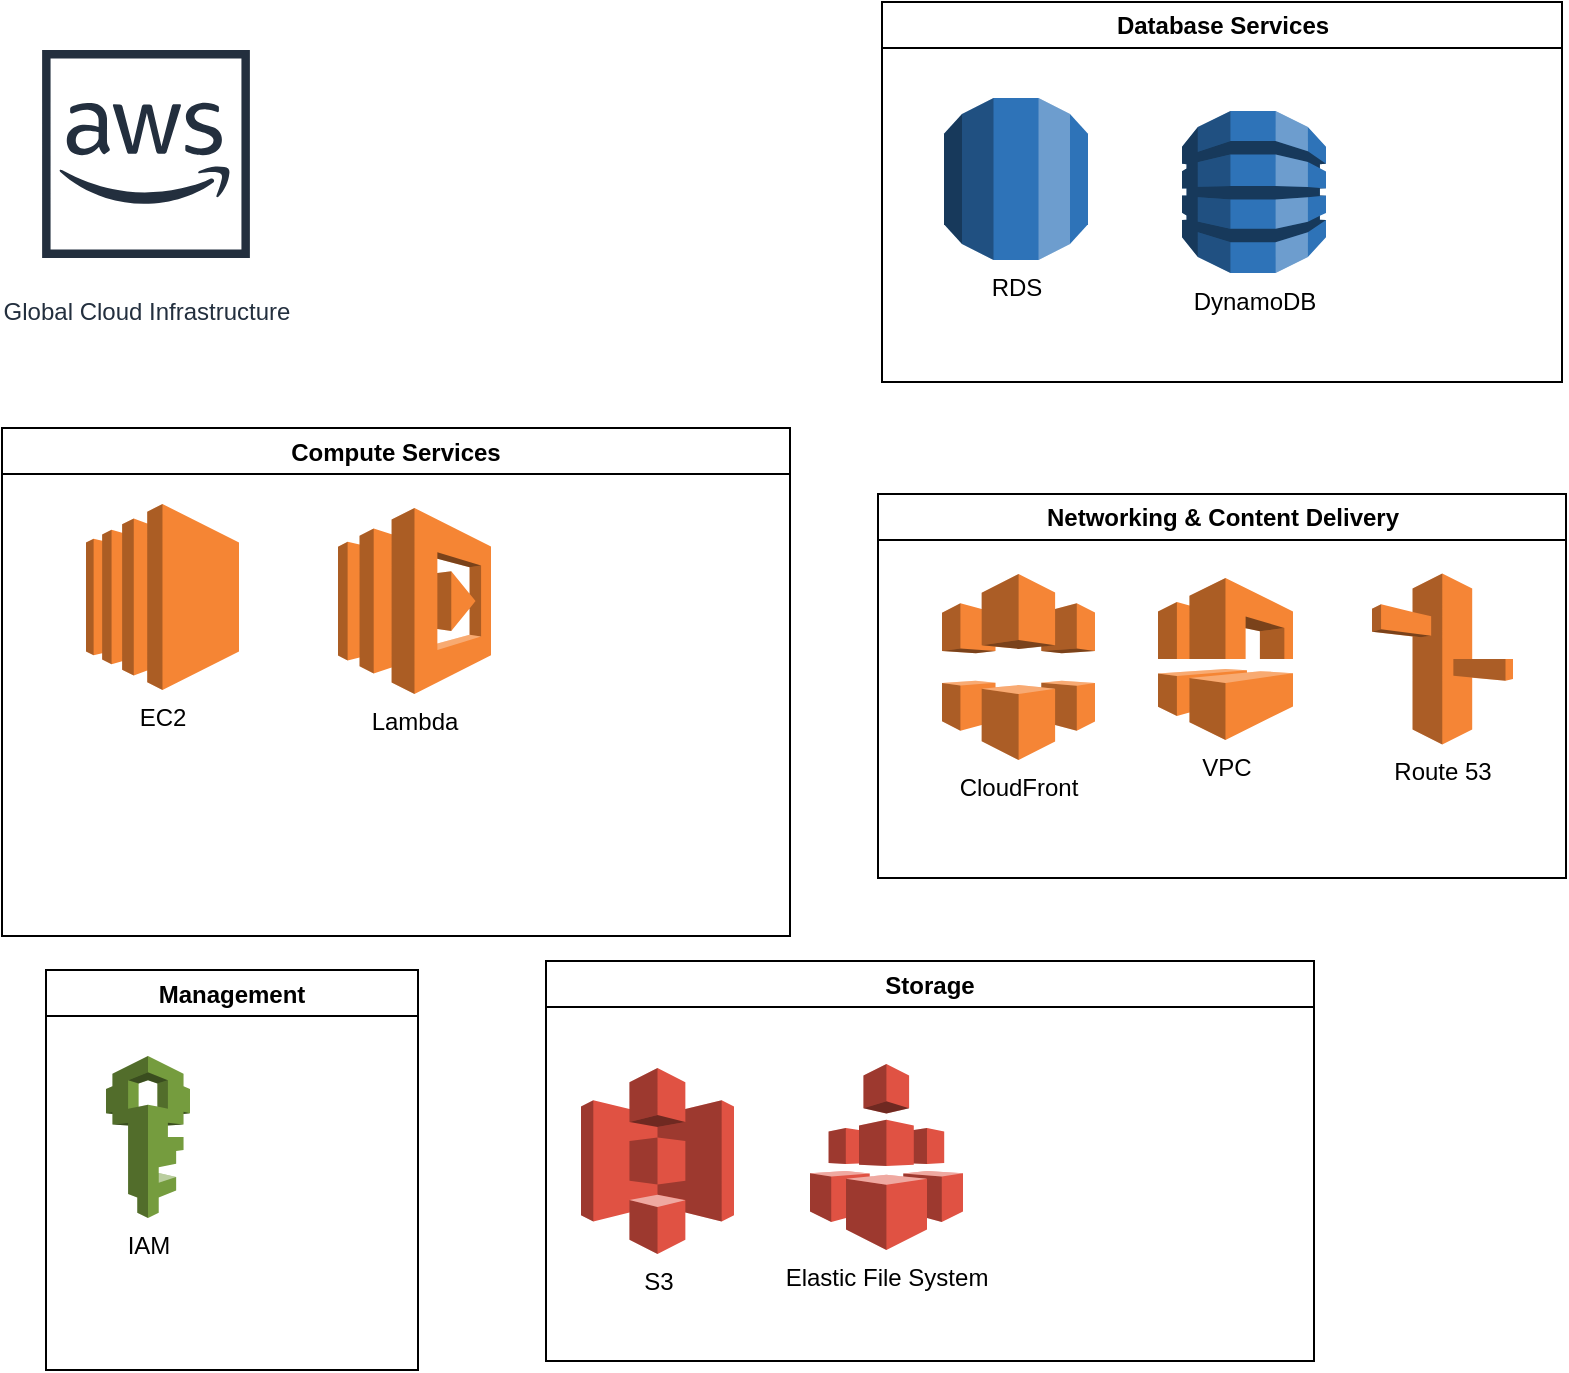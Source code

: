<mxfile version="20.0.3" type="device" pages="9"><diagram id="g4N0oCwkFkT7qxewQSJN" name="AWS"><mxGraphModel dx="1422" dy="772" grid="0" gridSize="10" guides="1" tooltips="1" connect="1" arrows="1" fold="1" page="1" pageScale="1" pageWidth="850" pageHeight="1100" math="0" shadow="0"><root><mxCell id="0"/><mxCell id="1" parent="0"/><mxCell id="y8fSneac0aJO7haLQj1v-3" value="Networking &amp;amp; Content Delivery" style="swimlane;rounded=0;fontFamily=Helvetica;fontSize=12;fontColor=default;fillColor=none;gradientColor=none;html=1;" vertex="1" parent="1"><mxGeometry x="480" y="267" width="344" height="192" as="geometry"><mxRectangle x="538" y="267" width="211" height="26" as="alternateBounds"/></mxGeometry></mxCell><UserObject label="CloudFront" link="data:page/id,BlqKHv6oDQqikx1qvzH0" id="y8fSneac0aJO7haLQj1v-4"><mxCell style="outlineConnect=0;dashed=0;verticalLabelPosition=bottom;verticalAlign=top;align=center;html=1;shape=mxgraph.aws3.cloudfront;fillColor=#F58536;gradientColor=none;rounded=0;fontFamily=Helvetica;fontSize=12;fontColor=default;" vertex="1" parent="y8fSneac0aJO7haLQj1v-3"><mxGeometry x="32" y="40" width="76.5" height="93" as="geometry"/></mxCell></UserObject><UserObject label="VPC" link="data:page/id,2PMXaUGsAAvPs8_0LfwV" id="OrhXKU8C5kMWmyirEs1M-2"><mxCell style="outlineConnect=0;dashed=0;verticalLabelPosition=bottom;verticalAlign=top;align=center;html=1;shape=mxgraph.aws3.vpc;fillColor=#F58534;gradientColor=none;" vertex="1" parent="y8fSneac0aJO7haLQj1v-3"><mxGeometry x="140" y="42" width="67.5" height="81" as="geometry"/></mxCell></UserObject><mxCell id="oo_U_ErQ7Csq_hcf51TN-1" value="Route 53" style="outlineConnect=0;dashed=0;verticalLabelPosition=bottom;verticalAlign=top;align=center;html=1;shape=mxgraph.aws3.route_53;fillColor=#F58536;gradientColor=none;fontFamily=Helvetica;fontSize=12;fontColor=default;" vertex="1" parent="y8fSneac0aJO7haLQj1v-3"><mxGeometry x="247" y="39.75" width="70.5" height="85.5" as="geometry"/></mxCell><mxCell id="aaaOjih-PIlaR-qT4jQc-6" value="Database Services" style="swimlane;fontFamily=Helvetica;fontSize=12;fontColor=default;html=1;" vertex="1" parent="1"><mxGeometry x="482" y="21" width="340" height="190" as="geometry"><mxRectangle x="94" y="452" width="141" height="26" as="alternateBounds"/></mxGeometry></mxCell><UserObject label="RDS" link="data:page/id,m-6Jq4R4e-WpC_bq5HKM" id="1pvZy0wDmJ1xIHIeuy4V-1"><mxCell style="outlineConnect=0;dashed=0;verticalLabelPosition=bottom;verticalAlign=top;align=center;html=1;shape=mxgraph.aws3.rds;fillColor=#2E73B8;gradientColor=none;" vertex="1" parent="aaaOjih-PIlaR-qT4jQc-6"><mxGeometry x="31" y="48" width="72" height="81" as="geometry"/></mxCell></UserObject><UserObject label="DynamoDB" link="data:page/id,m-6Jq4R4e-WpC_bq5HKM" id="WSKasKTmZeWhSNLYjZPM-1"><mxCell style="outlineConnect=0;dashed=0;verticalLabelPosition=bottom;verticalAlign=top;align=center;html=1;shape=mxgraph.aws3.dynamo_db;fillColor=#2E73B8;gradientColor=none;fontFamily=Helvetica;fontSize=12;fontColor=default;" vertex="1" parent="aaaOjih-PIlaR-qT4jQc-6"><mxGeometry x="150" y="54.5" width="72" height="81" as="geometry"/></mxCell></UserObject><mxCell id="gEFHJb9T1h8jvn6G_PKM-2" value="Compute Services" style="swimlane;fontFamily=Helvetica;fontSize=12;fontColor=default;" vertex="1" parent="1"><mxGeometry x="42" y="234" width="394" height="254" as="geometry"/></mxCell><UserObject label="EC2" link="data:page/id,qrlXNt_7us3KI3_HmokI" id="_Y8awVlVoBUyPaN0zkr--1"><mxCell style="outlineConnect=0;dashed=0;verticalLabelPosition=bottom;verticalAlign=top;align=center;html=1;shape=mxgraph.aws3.ec2;fillColor=#F58534;gradientColor=none;" vertex="1" parent="gEFHJb9T1h8jvn6G_PKM-2"><mxGeometry x="42" y="38" width="76.5" height="93" as="geometry"/></mxCell></UserObject><UserObject label="Lambda" link="data:page/id,qrlXNt_7us3KI3_HmokI" id="y8fSneac0aJO7haLQj1v-1"><mxCell style="outlineConnect=0;dashed=0;verticalLabelPosition=bottom;verticalAlign=top;align=center;html=1;shape=mxgraph.aws3.lambda;fillColor=#F58534;gradientColor=none;rounded=0;fontFamily=Helvetica;fontSize=12;fontColor=default;" vertex="1" parent="gEFHJb9T1h8jvn6G_PKM-2"><mxGeometry x="168" y="40" width="76.5" height="93" as="geometry"/></mxCell></UserObject><UserObject label="Global Cloud Infrastructure" link="data:page/id,eG-T9gngkBtkDU_QO2F8" id="f2oJwdsWrYwYQtBrhnQ4-1"><mxCell style="sketch=0;outlineConnect=0;fontColor=#232F3E;gradientColor=none;strokeColor=#232F3E;fillColor=#ffffff;dashed=0;verticalLabelPosition=bottom;verticalAlign=top;align=center;html=1;fontSize=12;fontStyle=0;aspect=fixed;shape=mxgraph.aws4.resourceIcon;resIcon=mxgraph.aws4.aws_cloud;fontFamily=Helvetica;" vertex="1" parent="1"><mxGeometry x="49" y="32" width="130" height="130" as="geometry"/></mxCell></UserObject><mxCell id="oo_U_ErQ7Csq_hcf51TN-3" value="Management" style="swimlane;fontFamily=Helvetica;fontSize=12;fontColor=default;" vertex="1" parent="1"><mxGeometry x="64" y="505" width="186" height="200" as="geometry"/></mxCell><UserObject label="IAM" link="data:page/id,AzW-Qjsfigd1hSu0lyFE" id="_Y8awVlVoBUyPaN0zkr--2"><mxCell style="outlineConnect=0;dashed=0;verticalLabelPosition=bottom;verticalAlign=top;align=center;html=1;shape=mxgraph.aws3.iam;fillColor=#759C3E;gradientColor=none;" vertex="1" parent="oo_U_ErQ7Csq_hcf51TN-3"><mxGeometry x="30" y="43" width="42" height="81" as="geometry"/></mxCell></UserObject><mxCell id="oo_U_ErQ7Csq_hcf51TN-5" value="Storage" style="swimlane;fontFamily=Helvetica;fontSize=12;fontColor=default;" vertex="1" parent="1"><mxGeometry x="314" y="500.5" width="384" height="200" as="geometry"/></mxCell><UserObject label="S3" link="data:page/id,cy3ZAscBS7-Xr26Mg8VH" id="_Y8awVlVoBUyPaN0zkr--3"><mxCell style="outlineConnect=0;dashed=0;verticalLabelPosition=bottom;verticalAlign=top;align=center;html=1;shape=mxgraph.aws3.s3;fillColor=#E05243;gradientColor=none;" vertex="1" parent="oo_U_ErQ7Csq_hcf51TN-5"><mxGeometry x="17.5" y="53.5" width="76.5" height="93" as="geometry"/></mxCell></UserObject><UserObject label="Elastic File System" link="data:page/id,mfCYWMntzsoT-UDgO1zM" id="OrhXKU8C5kMWmyirEs1M-1"><mxCell style="outlineConnect=0;dashed=0;verticalLabelPosition=bottom;verticalAlign=top;align=center;html=1;shape=mxgraph.aws3.efs;fillColor=#E05243;gradientColor=none;" vertex="1" parent="oo_U_ErQ7Csq_hcf51TN-5"><mxGeometry x="132" y="51.5" width="76.5" height="93" as="geometry"/></mxCell></UserObject></root></mxGraphModel></diagram><diagram id="eG-T9gngkBtkDU_QO2F8" name="Global Cloud Infrastructure"><mxGraphModel dx="1673" dy="908" grid="0" gridSize="10" guides="1" tooltips="1" connect="1" arrows="1" fold="1" page="1" pageScale="1" pageWidth="4681" pageHeight="3300" math="0" shadow="0"><root><mxCell id="0"/><mxCell id="1" parent="0"/><mxCell id="lI6OMJwi2RDH3wpf9YnU-3" value="Region (us-east-ohio)" style="sketch=0;outlineConnect=0;html=1;whiteSpace=wrap;fontSize=12;fontStyle=0;shape=mxgraph.aws4.group;grIcon=mxgraph.aws4.group_region;verticalAlign=top;align=left;spacingLeft=30;dashed=1;fontFamily=Helvetica;" vertex="1" parent="1"><mxGeometry x="42" y="566" width="544" height="368" as="geometry"/></mxCell><mxCell id="lI6OMJwi2RDH3wpf9YnU-8" value="Corporate data center" style="points=[[0,0],[0.25,0],[0.5,0],[0.75,0],[1,0],[1,0.25],[1,0.5],[1,0.75],[1,1],[0.75,1],[0.5,1],[0.25,1],[0,1],[0,0.75],[0,0.5],[0,0.25]];outlineConnect=0;gradientColor=none;html=1;whiteSpace=wrap;fontSize=12;fontStyle=0;container=1;pointerEvents=0;collapsible=0;recursiveResize=0;shape=mxgraph.aws4.group;grIcon=mxgraph.aws4.group_corporate_data_center;strokeColor=#5A6C86;fillColor=none;verticalAlign=top;align=left;spacingLeft=30;fontColor=#5A6C86;dashed=0;fontFamily=Helvetica;" vertex="1" parent="1"><mxGeometry x="138" y="666" width="130" height="130" as="geometry"/></mxCell><mxCell id="lI6OMJwi2RDH3wpf9YnU-9" value="Corporate data center" style="points=[[0,0],[0.25,0],[0.5,0],[0.75,0],[1,0],[1,0.25],[1,0.5],[1,0.75],[1,1],[0.75,1],[0.5,1],[0.25,1],[0,1],[0,0.75],[0,0.5],[0,0.25]];outlineConnect=0;gradientColor=none;html=1;whiteSpace=wrap;fontSize=12;fontStyle=0;container=1;pointerEvents=0;collapsible=0;recursiveResize=0;shape=mxgraph.aws4.group;grIcon=mxgraph.aws4.group_corporate_data_center;strokeColor=#5A6C86;fillColor=none;verticalAlign=top;align=left;spacingLeft=30;fontColor=#5A6C86;dashed=0;fontFamily=Helvetica;" vertex="1" parent="1"><mxGeometry x="376" y="672" width="130" height="130" as="geometry"/></mxCell><mxCell id="5YJ4f8RMgitTyrnUrQvG-1" value="Availability zone" style="sketch=0;outlineConnect=0;gradientColor=none;html=1;whiteSpace=wrap;fontSize=12;fontStyle=0;shape=mxgraph.aws4.group;grIcon=mxgraph.aws4.group_availability_zone;strokeColor=#545B64;fillColor=none;verticalAlign=top;align=left;spacingLeft=30;fontColor=#545B64;dashed=1;fontFamily=Helvetica;" vertex="1" parent="1"><mxGeometry x="94" y="628" width="220" height="208" as="geometry"/></mxCell><mxCell id="5YJ4f8RMgitTyrnUrQvG-3" value="Availability zone" style="sketch=0;outlineConnect=0;gradientColor=none;html=1;whiteSpace=wrap;fontSize=12;fontStyle=0;shape=mxgraph.aws4.group;grIcon=mxgraph.aws4.group_availability_zone;strokeColor=#545B64;fillColor=none;verticalAlign=top;align=left;spacingLeft=30;fontColor=#545B64;dashed=1;fontFamily=Helvetica;" vertex="1" parent="1"><mxGeometry x="346" y="636" width="220" height="208" as="geometry"/></mxCell><mxCell id="war_XrAgPHkDrMQoebAG-1" value="" style="sketch=0;outlineConnect=0;fontColor=#232F3E;gradientColor=none;strokeColor=#232F3E;fillColor=#ffffff;dashed=0;verticalLabelPosition=bottom;verticalAlign=top;align=center;html=1;fontSize=12;fontStyle=0;aspect=fixed;shape=mxgraph.aws4.resourceIcon;resIcon=mxgraph.aws4.aws_cloud;fontFamily=Helvetica;" vertex="1" parent="1"><mxGeometry x="18" y="30" width="108" height="108" as="geometry"/></mxCell><mxCell id="war_XrAgPHkDrMQoebAG-2" value="Region" style="sketch=0;outlineConnect=0;gradientColor=none;html=1;whiteSpace=wrap;fontSize=12;fontStyle=0;shape=mxgraph.aws4.group;grIcon=mxgraph.aws4.group_region;strokeColor=#879196;fillColor=none;verticalAlign=top;align=left;spacingLeft=30;fontColor=#879196;dashed=1;fontFamily=Helvetica;" vertex="1" parent="1"><mxGeometry x="33" y="179" width="96" height="46" as="geometry"/></mxCell><mxCell id="war_XrAgPHkDrMQoebAG-3" value="Global Cloud Infrastructure" style="text;strokeColor=none;fillColor=none;html=1;fontSize=24;fontStyle=1;verticalAlign=middle;align=left;fontFamily=Helvetica;fontColor=default;" vertex="1" parent="1"><mxGeometry x="141" y="50" width="334" height="40" as="geometry"/></mxCell><mxCell id="war_XrAgPHkDrMQoebAG-4" value="Physical location around the world" style="text;html=1;strokeColor=none;fillColor=none;align=center;verticalAlign=middle;whiteSpace=wrap;rounded=0;fontFamily=Helvetica;fontSize=12;fontColor=default;" vertex="1" parent="1"><mxGeometry x="145" y="225" width="250" height="46" as="geometry"/></mxCell><mxCell id="war_XrAgPHkDrMQoebAG-5" value="Region" style="text;strokeColor=none;fillColor=none;html=1;fontSize=24;fontStyle=1;verticalAlign=middle;align=left;fontFamily=Helvetica;fontColor=default;" vertex="1" parent="1"><mxGeometry x="149" y="182" width="100" height="40" as="geometry"/></mxCell><mxCell id="war_XrAgPHkDrMQoebAG-6" value="Availability zone" style="sketch=0;outlineConnect=0;gradientColor=none;html=1;whiteSpace=wrap;fontSize=12;fontStyle=0;shape=mxgraph.aws4.group;grIcon=mxgraph.aws4.group_availability_zone;strokeColor=#545B64;fillColor=none;verticalAlign=top;align=left;spacingLeft=30;fontColor=#545B64;dashed=1;fontFamily=Helvetica;" vertex="1" parent="1"><mxGeometry x="28" y="286" width="124" height="48" as="geometry"/></mxCell><mxCell id="war_XrAgPHkDrMQoebAG-8" value="Availability Zone" style="text;strokeColor=none;fillColor=none;html=1;fontSize=24;fontStyle=1;verticalAlign=middle;align=left;fontFamily=Helvetica;fontColor=default;" vertex="1" parent="1"><mxGeometry x="169" y="292" width="270" height="38" as="geometry"/></mxCell><mxCell id="sgYyjF--8F28_qL5kO0e-1" value="" style="outlineConnect=0;dashed=0;verticalLabelPosition=bottom;verticalAlign=top;align=center;html=1;shape=mxgraph.aws3.edge_location;fontFamily=Helvetica;fontSize=12;fillColor=#f5f5f5;strokeColor=#666666;gradientColor=#b3b3b3;" vertex="1" parent="1"><mxGeometry x="33" y="380" width="58.5" height="64.5" as="geometry"/></mxCell><mxCell id="sgYyjF--8F28_qL5kO0e-2" value="Edge Location" style="text;strokeColor=none;fillColor=none;html=1;fontSize=24;fontStyle=1;verticalAlign=middle;align=left;fontFamily=Helvetica;fontColor=default;" vertex="1" parent="1"><mxGeometry x="137" y="380" width="100" height="40" as="geometry"/></mxCell><mxCell id="l3ZX93rQo6JwpaDJ83j0-39" style="edgeStyle=none;shape=connector;rounded=0;orthogonalLoop=1;jettySize=auto;html=1;labelBackgroundColor=default;fontFamily=Helvetica;fontSize=12;fontColor=default;endArrow=none;endFill=0;strokeColor=default;" edge="1" parent="1" source="l3ZX93rQo6JwpaDJ83j0-40" target="l3ZX93rQo6JwpaDJ83j0-49"><mxGeometry relative="1" as="geometry"/></mxCell><mxCell id="l3ZX93rQo6JwpaDJ83j0-40" value="" style="sketch=0;outlineConnect=0;fontColor=#232F3E;gradientColor=none;fillColor=#232F3D;strokeColor=none;dashed=0;verticalLabelPosition=bottom;verticalAlign=top;align=center;html=1;fontSize=12;fontStyle=0;aspect=fixed;pointerEvents=1;shape=mxgraph.aws4.user;fontFamily=Helvetica;" vertex="1" parent="1"><mxGeometry x="1395" y="112" width="78" height="78" as="geometry"/></mxCell><mxCell id="l3ZX93rQo6JwpaDJ83j0-41" style="edgeStyle=none;orthogonalLoop=1;jettySize=auto;html=1;fontFamily=Helvetica;fontSize=12;fontColor=default;endArrow=none;endFill=0;" edge="1" parent="1" source="l3ZX93rQo6JwpaDJ83j0-42" target="l3ZX93rQo6JwpaDJ83j0-55"><mxGeometry relative="1" as="geometry"/></mxCell><mxCell id="l3ZX93rQo6JwpaDJ83j0-42" value="" style="sketch=0;outlineConnect=0;fontColor=#232F3E;gradientColor=none;fillColor=#232F3D;strokeColor=none;dashed=0;verticalLabelPosition=bottom;verticalAlign=top;align=center;html=1;fontSize=12;fontStyle=0;aspect=fixed;pointerEvents=1;shape=mxgraph.aws4.user;fontFamily=Helvetica;" vertex="1" parent="1"><mxGeometry x="1397" y="364" width="78" height="78" as="geometry"/></mxCell><mxCell id="l3ZX93rQo6JwpaDJ83j0-43" style="edgeStyle=none;orthogonalLoop=1;jettySize=auto;html=1;fontFamily=Helvetica;fontSize=12;fontColor=default;endArrow=none;endFill=0;" edge="1" parent="1" source="l3ZX93rQo6JwpaDJ83j0-44" target="l3ZX93rQo6JwpaDJ83j0-57"><mxGeometry relative="1" as="geometry"/></mxCell><mxCell id="l3ZX93rQo6JwpaDJ83j0-44" value="" style="sketch=0;outlineConnect=0;fontColor=#232F3E;gradientColor=none;fillColor=#232F3D;strokeColor=none;dashed=0;verticalLabelPosition=bottom;verticalAlign=top;align=center;html=1;fontSize=12;fontStyle=0;aspect=fixed;pointerEvents=1;shape=mxgraph.aws4.user;fontFamily=Helvetica;" vertex="1" parent="1"><mxGeometry x="1205" y="510" width="78" height="78" as="geometry"/></mxCell><mxCell id="l3ZX93rQo6JwpaDJ83j0-45" value="AWS Cloud" style="points=[[0,0],[0.25,0],[0.5,0],[0.75,0],[1,0],[1,0.25],[1,0.5],[1,0.75],[1,1],[0.75,1],[0.5,1],[0.25,1],[0,1],[0,0.75],[0,0.5],[0,0.25]];outlineConnect=0;gradientColor=none;html=1;whiteSpace=wrap;fontSize=12;fontStyle=0;container=1;pointerEvents=0;collapsible=0;recursiveResize=0;shape=mxgraph.aws4.group;grIcon=mxgraph.aws4.group_aws_cloud_alt;strokeColor=#232F3E;fillColor=none;verticalAlign=top;align=left;spacingLeft=30;fontColor=#232F3E;dashed=0;fontFamily=Helvetica;" vertex="1" parent="1"><mxGeometry x="562" y="30" width="248" height="178" as="geometry"/></mxCell><mxCell id="l3ZX93rQo6JwpaDJ83j0-46" value="EC2 Instances" style="outlineConnect=0;dashed=0;verticalLabelPosition=bottom;verticalAlign=top;align=center;html=1;shape=mxgraph.aws3.ec2;fillColor=#F58534;gradientColor=none;fontFamily=Helvetica;fontSize=12;fontColor=default;" vertex="1" parent="l3ZX93rQo6JwpaDJ83j0-45"><mxGeometry x="31" y="29" width="76.5" height="93" as="geometry"/></mxCell><mxCell id="l3ZX93rQo6JwpaDJ83j0-47" value="S3" style="outlineConnect=0;dashed=0;verticalLabelPosition=bottom;verticalAlign=top;align=center;html=1;shape=mxgraph.aws3.s3;fillColor=#E05243;gradientColor=none;fontFamily=Helvetica;fontSize=12;fontColor=default;" vertex="1" parent="l3ZX93rQo6JwpaDJ83j0-45"><mxGeometry x="141" y="29" width="76.5" height="93" as="geometry"/></mxCell><mxCell id="l3ZX93rQo6JwpaDJ83j0-48" style="edgeStyle=none;shape=connector;rounded=0;orthogonalLoop=1;jettySize=auto;html=1;labelBackgroundColor=default;fontFamily=Helvetica;fontSize=12;fontColor=default;endArrow=none;endFill=0;strokeColor=default;" edge="1" parent="1" source="l3ZX93rQo6JwpaDJ83j0-49" target="l3ZX93rQo6JwpaDJ83j0-53"><mxGeometry relative="1" as="geometry"/></mxCell><mxCell id="l3ZX93rQo6JwpaDJ83j0-49" value="Edge Location" style="outlineConnect=0;dashed=0;verticalLabelPosition=bottom;verticalAlign=top;align=center;html=1;shape=mxgraph.aws3.edge_location;fillColor=#e51400;fontFamily=Helvetica;fontSize=12;fontColor=default;strokeColor=#B20000;" vertex="1" parent="1"><mxGeometry x="1252.75" y="100" width="58.5" height="64.5" as="geometry"/></mxCell><mxCell id="tlp9LRhPIJpRoU05tP2N-5" style="edgeStyle=none;orthogonalLoop=1;jettySize=auto;html=1;fontFamily=Helvetica;fontSize=12;fontColor=default;endArrow=none;endFill=0;" edge="1" parent="1" source="l3ZX93rQo6JwpaDJ83j0-51" target="tlp9LRhPIJpRoU05tP2N-4"><mxGeometry relative="1" as="geometry"/></mxCell><mxCell id="l3ZX93rQo6JwpaDJ83j0-51" value="Regional Edge Location Cache" style="outlineConnect=0;dashed=0;verticalLabelPosition=bottom;verticalAlign=top;align=center;html=1;shape=mxgraph.aws3.edge_location;fillColor=#fa6800;fontFamily=Helvetica;fontSize=12;strokeColor=#C73500;fontColor=#000000;" vertex="1" parent="1"><mxGeometry x="956" y="329" width="58.5" height="64.5" as="geometry"/></mxCell><mxCell id="tlp9LRhPIJpRoU05tP2N-6" style="edgeStyle=none;orthogonalLoop=1;jettySize=auto;html=1;fontFamily=Helvetica;fontSize=12;fontColor=default;endArrow=none;endFill=0;" edge="1" parent="1" source="l3ZX93rQo6JwpaDJ83j0-53" target="tlp9LRhPIJpRoU05tP2N-4"><mxGeometry relative="1" as="geometry"/></mxCell><mxCell id="l3ZX93rQo6JwpaDJ83j0-53" value="Regional Edge Location Cache" style="outlineConnect=0;dashed=0;verticalLabelPosition=bottom;verticalAlign=top;align=center;html=1;shape=mxgraph.aws3.edge_location;fillColor=#fa6800;fontFamily=Helvetica;fontSize=12;strokeColor=#C73500;fontColor=#000000;" vertex="1" parent="1"><mxGeometry x="1110" y="209" width="58.5" height="64.5" as="geometry"/></mxCell><mxCell id="l3ZX93rQo6JwpaDJ83j0-54" style="edgeStyle=none;orthogonalLoop=1;jettySize=auto;html=1;fontFamily=Helvetica;fontSize=12;fontColor=default;endArrow=none;endFill=0;" edge="1" parent="1" source="l3ZX93rQo6JwpaDJ83j0-55" target="l3ZX93rQo6JwpaDJ83j0-53"><mxGeometry relative="1" as="geometry"/></mxCell><mxCell id="l3ZX93rQo6JwpaDJ83j0-55" value="Edge Location" style="outlineConnect=0;dashed=0;verticalLabelPosition=bottom;verticalAlign=top;align=center;html=1;shape=mxgraph.aws3.edge_location;fillColor=#e51400;fontFamily=Helvetica;fontSize=12;strokeColor=#B20000;fontColor=default;" vertex="1" parent="1"><mxGeometry x="1252.75" y="281" width="58.5" height="64.5" as="geometry"/></mxCell><mxCell id="l3ZX93rQo6JwpaDJ83j0-56" style="edgeStyle=none;orthogonalLoop=1;jettySize=auto;html=1;fontFamily=Helvetica;fontSize=12;fontColor=default;endArrow=none;endFill=0;" edge="1" parent="1" source="l3ZX93rQo6JwpaDJ83j0-57" target="l3ZX93rQo6JwpaDJ83j0-51"><mxGeometry relative="1" as="geometry"/></mxCell><mxCell id="l3ZX93rQo6JwpaDJ83j0-57" value="Edge Location" style="outlineConnect=0;dashed=0;verticalLabelPosition=bottom;verticalAlign=top;align=center;html=1;shape=mxgraph.aws3.edge_location;fillColor=#e51400;fontFamily=Helvetica;fontSize=12;fontColor=default;strokeColor=#B20000;" vertex="1" parent="1"><mxGeometry x="1118" y="416" width="58.5" height="64.5" as="geometry"/></mxCell><mxCell id="tlp9LRhPIJpRoU05tP2N-2" value="Where CloudFront content is cached" style="text;html=1;strokeColor=none;fillColor=none;align=center;verticalAlign=middle;whiteSpace=wrap;rounded=0;fontFamily=Helvetica;fontSize=12;fontColor=default;" vertex="1" parent="1"><mxGeometry x="113" y="420" width="284" height="42" as="geometry"/></mxCell><mxCell id="tlp9LRhPIJpRoU05tP2N-7" style="edgeStyle=none;orthogonalLoop=1;jettySize=auto;html=1;fontFamily=Helvetica;fontSize=12;fontColor=default;endArrow=none;endFill=0;" edge="1" parent="1" source="tlp9LRhPIJpRoU05tP2N-4" target="l3ZX93rQo6JwpaDJ83j0-45"><mxGeometry relative="1" as="geometry"/></mxCell><mxCell id="tlp9LRhPIJpRoU05tP2N-4" value="CloudFront" style="outlineConnect=0;dashed=0;verticalLabelPosition=bottom;verticalAlign=top;align=center;html=1;shape=mxgraph.aws3.cloudfront;fillColor=#F58536;gradientColor=none;fontFamily=Helvetica;fontSize=12;fontColor=default;" vertex="1" parent="1"><mxGeometry x="904" y="129" width="76.5" height="93" as="geometry"/></mxCell><mxCell id="69yKGUfWOQXUg6cTKmFX-1" value="Engineered to be isolated from failures." style="text;html=1;strokeColor=none;fillColor=none;align=center;verticalAlign=middle;whiteSpace=wrap;rounded=0;fontFamily=Helvetica;fontSize=12;fontColor=default;" vertex="1" parent="1"><mxGeometry x="169" y="315" width="234" height="49" as="geometry"/></mxCell></root></mxGraphModel></diagram><diagram id="AzW-Qjsfigd1hSu0lyFE" name="IAM"><mxGraphModel dx="1422" dy="772" grid="0" gridSize="10" guides="1" tooltips="1" connect="1" arrows="1" fold="1" page="1" pageScale="1" pageWidth="850" pageHeight="1100" math="0" shadow="0"><root><mxCell id="0"/><mxCell id="1" parent="0"/><mxCell id="efUC3ws6uxThio2pLIGN-3" value="Users" style="text;strokeColor=none;fillColor=none;html=1;fontSize=24;fontStyle=1;verticalAlign=middle;align=center;" vertex="1" parent="1"><mxGeometry x="154" y="249" width="100" height="40" as="geometry"/></mxCell><mxCell id="efUC3ws6uxThio2pLIGN-4" value="Groups" style="text;strokeColor=none;fillColor=none;html=1;fontSize=24;fontStyle=1;verticalAlign=middle;align=center;" vertex="1" parent="1"><mxGeometry x="352" y="299" width="100" height="40" as="geometry"/></mxCell><mxCell id="efUC3ws6uxThio2pLIGN-5" value="Policies" style="text;strokeColor=none;fillColor=none;html=1;fontSize=24;fontStyle=1;verticalAlign=middle;align=center;" vertex="1" parent="1"><mxGeometry x="185" y="419" width="100" height="40" as="geometry"/></mxCell><mxCell id="efUC3ws6uxThio2pLIGN-6" value="Roles" style="text;strokeColor=none;fillColor=none;html=1;fontSize=24;fontStyle=1;verticalAlign=middle;align=center;" vertex="1" parent="1"><mxGeometry x="539" y="503" width="100" height="40" as="geometry"/></mxCell><UserObject label="" id="eAIg7NNL1TxC2qWUEAUw-1"><mxCell style="outlineConnect=0;dashed=0;verticalLabelPosition=bottom;verticalAlign=top;align=center;html=1;shape=mxgraph.aws3.iam;fillColor=#759C3E;gradientColor=none;" vertex="1" parent="1"><mxGeometry x="30" y="22" width="42" height="81" as="geometry"/></mxCell></UserObject><mxCell id="eAIg7NNL1TxC2qWUEAUw-3" value="Identity Access Management (IAM)" style="text;strokeColor=none;fillColor=none;html=1;fontSize=24;fontStyle=1;verticalAlign=middle;align=center;fontFamily=Helvetica;fontColor=default;" vertex="1" parent="1"><mxGeometry x="148" y="42.5" width="360" height="40" as="geometry"/></mxCell></root></mxGraphModel></diagram><diagram id="cy3ZAscBS7-Xr26Mg8VH" name="S3"><mxGraphModel dx="1422" dy="772" grid="0" gridSize="10" guides="1" tooltips="1" connect="1" arrows="1" fold="1" page="1" pageScale="1" pageWidth="850" pageHeight="1100" math="0" shadow="0"><root><mxCell id="0"/><mxCell id="1" parent="0"/><UserObject label="" id="uu1kima8d52mU0sqaqbY-1"><mxCell style="outlineConnect=0;dashed=0;verticalLabelPosition=bottom;verticalAlign=top;align=center;html=1;shape=mxgraph.aws3.s3;fillColor=#E05243;gradientColor=none;" vertex="1" parent="1"><mxGeometry x="22" y="26" width="76.5" height="93" as="geometry"/></mxCell></UserObject><mxCell id="uu1kima8d52mU0sqaqbY-4" value="Simple Storage Service (S3)" style="text;strokeColor=none;fillColor=none;html=1;fontSize=24;fontStyle=1;verticalAlign=middle;align=left;fontFamily=Helvetica;fontColor=default;" vertex="1" parent="1"><mxGeometry x="135" y="49" width="100" height="40" as="geometry"/></mxCell></root></mxGraphModel></diagram><diagram id="qrlXNt_7us3KI3_HmokI" name="Compute Services"><mxGraphModel dx="1422" dy="772" grid="0" gridSize="10" guides="1" tooltips="1" connect="1" arrows="1" fold="1" page="1" pageScale="1" pageWidth="850" pageHeight="1100" math="0" shadow="0"><root><mxCell id="0"/><mxCell id="1" parent="0"/><UserObject label="" id="ESRk0BrcK6ncQdmKM0yn-1"><mxCell style="outlineConnect=0;dashed=0;verticalLabelPosition=bottom;verticalAlign=top;align=center;html=1;shape=mxgraph.aws3.ec2;fillColor=#F58534;gradientColor=none;" vertex="1" parent="1"><mxGeometry x="34" y="14" width="76.5" height="93" as="geometry"/></mxCell></UserObject><mxCell id="ESRk0BrcK6ncQdmKM0yn-2" value="Elastic Compute Cloud (EC2)" style="text;strokeColor=none;fillColor=none;html=1;fontSize=24;fontStyle=1;verticalAlign=middle;align=left;fontFamily=Helvetica;fontColor=default;" vertex="1" parent="1"><mxGeometry x="146" y="45" width="100" height="40" as="geometry"/></mxCell><mxCell id="4UbK1R9ibyMoLH_VJt-j-1" value="" style="outlineConnect=0;dashed=0;verticalLabelPosition=bottom;verticalAlign=top;align=center;html=1;shape=mxgraph.aws3.lambda;fillColor=#F58534;gradientColor=none;rounded=0;fontFamily=Helvetica;fontSize=12;fontColor=default;" vertex="1" parent="1"><mxGeometry x="46" y="248" width="76.5" height="93" as="geometry"/></mxCell><mxCell id="9FZc0-LpJvccCPbheV4U-1" value="Lambda" style="text;strokeColor=none;fillColor=none;html=1;fontSize=24;fontStyle=1;verticalAlign=middle;align=left;fontFamily=Helvetica;fontColor=default;" vertex="1" parent="1"><mxGeometry x="156" y="274.5" width="100" height="40" as="geometry"/></mxCell><mxCell id="9FZc0-LpJvccCPbheV4U-3" value="resizable compute capacity in cloud" style="text;html=1;strokeColor=none;fillColor=none;align=center;verticalAlign=middle;whiteSpace=wrap;rounded=0;fontFamily=Helvetica;fontSize=12;fontColor=default;" vertex="1" parent="1"><mxGeometry x="200" y="101" width="240" height="26" as="geometry"/></mxCell><mxCell id="9FZc0-LpJvccCPbheV4U-4" value="easy web scaling" style="text;html=1;strokeColor=none;fillColor=none;align=center;verticalAlign=middle;whiteSpace=wrap;rounded=0;fontFamily=Helvetica;fontSize=12;fontColor=default;" vertex="1" parent="1"><mxGeometry x="464" y="109" width="138" height="30" as="geometry"/></mxCell><mxCell id="9FZc0-LpJvccCPbheV4U-5" value="Run code without provisioning servers" style="text;html=1;strokeColor=none;fillColor=none;align=center;verticalAlign=middle;whiteSpace=wrap;rounded=0;fontFamily=Helvetica;fontSize=12;fontColor=default;" vertex="1" parent="1"><mxGeometry x="152" y="309" width="324" height="56" as="geometry"/></mxCell><mxCell id="9FZc0-LpJvccCPbheV4U-6" value="Pay for compute time you consume" style="text;html=1;strokeColor=none;fillColor=none;align=center;verticalAlign=middle;whiteSpace=wrap;rounded=0;fontFamily=Helvetica;fontSize=12;fontColor=default;" vertex="1" parent="1"><mxGeometry x="480" y="336" width="202" height="40" as="geometry"/></mxCell></root></mxGraphModel></diagram><diagram id="m-6Jq4R4e-WpC_bq5HKM" name="Databases"><mxGraphModel dx="1422" dy="772" grid="0" gridSize="10" guides="1" tooltips="1" connect="1" arrows="1" fold="1" page="1" pageScale="1" pageWidth="850" pageHeight="1100" math="0" shadow="0"><root><mxCell id="0"/><mxCell id="1" parent="0"/><UserObject label="" id="uM6mNlU-N_uji1aO9_Ko-1"><mxCell style="outlineConnect=0;dashed=0;verticalLabelPosition=bottom;verticalAlign=top;align=center;html=1;shape=mxgraph.aws3.rds;fillColor=#2E73B8;gradientColor=none;" vertex="1" parent="1"><mxGeometry x="40" y="22" width="72" height="81" as="geometry"/></mxCell></UserObject><mxCell id="uM6mNlU-N_uji1aO9_Ko-2" value="Relational Database Service (RDS)" style="text;strokeColor=none;fillColor=none;html=1;fontSize=24;fontStyle=1;verticalAlign=middle;align=left;fontFamily=Helvetica;fontColor=default;" vertex="1" parent="1"><mxGeometry x="150" y="42.5" width="504" height="40" as="geometry"/></mxCell><mxCell id="QWQjqni0M_nDU5InoEnO-2" value="DynamoDB" style="text;strokeColor=none;fillColor=none;html=1;fontSize=24;fontStyle=1;verticalAlign=middle;align=left;fontFamily=Helvetica;fontColor=default;" vertex="1" parent="1"><mxGeometry x="158" y="249.5" width="100" height="40" as="geometry"/></mxCell><mxCell id="QWQjqni0M_nDU5InoEnO-5" value="Non Relational" style="text;html=1;strokeColor=none;fillColor=none;align=center;verticalAlign=middle;whiteSpace=wrap;rounded=0;fontFamily=Helvetica;fontSize=12;fontColor=#000000;" vertex="1" parent="1"><mxGeometry x="196" y="286" width="134" height="30" as="geometry"/></mxCell><mxCell id="hLAWoIKVwZQK1dFoWoVL-3" style="edgeStyle=none;orthogonalLoop=1;jettySize=auto;html=1;exitX=0.25;exitY=1;exitDx=0;exitDy=0;fontFamily=Helvetica;fontSize=12;fontColor=default;endArrow=none;endFill=0;" edge="1" parent="1"><mxGeometry relative="1" as="geometry"><mxPoint x="313" y="433" as="sourcePoint"/><mxPoint x="313" y="433" as="targetPoint"/></mxGeometry></mxCell><mxCell id="hLAWoIKVwZQK1dFoWoVL-10" value="" style="sketch=0;outlineConnect=0;fontColor=#232F3E;gradientColor=none;fillColor=#2E27AD;strokeColor=none;dashed=0;verticalLabelPosition=bottom;verticalAlign=top;align=center;html=1;fontSize=12;fontStyle=0;aspect=fixed;pointerEvents=1;shape=mxgraph.aws4.rds_mariadb_instance;fontFamily=Helvetica;" vertex="1" parent="1"><mxGeometry x="335" y="131" width="78" height="78" as="geometry"/></mxCell><mxCell id="hLAWoIKVwZQK1dFoWoVL-11" value="" style="sketch=0;outlineConnect=0;fontColor=#232F3E;gradientColor=none;fillColor=#2E27AD;strokeColor=none;dashed=0;verticalLabelPosition=bottom;verticalAlign=top;align=center;html=1;fontSize=12;fontStyle=0;aspect=fixed;pointerEvents=1;shape=mxgraph.aws4.rds_sql_server_instance;fontFamily=Helvetica;" vertex="1" parent="1"><mxGeometry x="519" y="134.5" width="78" height="78" as="geometry"/></mxCell><mxCell id="hLAWoIKVwZQK1dFoWoVL-12" value="" style="sketch=0;outlineConnect=0;fontColor=#232F3E;gradientColor=none;fillColor=#2E27AD;strokeColor=none;dashed=0;verticalLabelPosition=bottom;verticalAlign=top;align=center;html=1;fontSize=12;fontStyle=0;aspect=fixed;pointerEvents=1;shape=mxgraph.aws4.rds_postgresql_instance;fontFamily=Helvetica;" vertex="1" parent="1"><mxGeometry x="607" y="134.5" width="78" height="78" as="geometry"/></mxCell><mxCell id="hLAWoIKVwZQK1dFoWoVL-13" value="" style="sketch=0;outlineConnect=0;fontColor=#232F3E;gradientColor=none;fillColor=#2E27AD;strokeColor=none;dashed=0;verticalLabelPosition=bottom;verticalAlign=top;align=center;html=1;fontSize=12;fontStyle=0;aspect=fixed;pointerEvents=1;shape=mxgraph.aws4.rds_oracle_instance;fontFamily=Helvetica;" vertex="1" parent="1"><mxGeometry x="431" y="131" width="78" height="78" as="geometry"/></mxCell><mxCell id="hLAWoIKVwZQK1dFoWoVL-14" value="" style="sketch=0;outlineConnect=0;fontColor=#232F3E;gradientColor=none;fillColor=#2E27AD;strokeColor=none;dashed=0;verticalLabelPosition=bottom;verticalAlign=top;align=center;html=1;fontSize=12;fontStyle=0;aspect=fixed;pointerEvents=1;shape=mxgraph.aws4.rds_mysql_instance;fontFamily=Helvetica;" vertex="1" parent="1"><mxGeometry x="234" y="131" width="78" height="78" as="geometry"/></mxCell><mxCell id="hLAWoIKVwZQK1dFoWoVL-15" value="" style="outlineConnect=0;dashed=0;verticalLabelPosition=bottom;verticalAlign=top;align=center;html=1;shape=mxgraph.aws3.dynamo_db;fillColor=#2E73B8;gradientColor=none;fontFamily=Helvetica;fontSize=12;fontColor=default;" vertex="1" parent="1"><mxGeometry x="48" y="222" width="72" height="81" as="geometry"/></mxCell><mxCell id="uaXA9lL6le2oCXyk2ckN-1" value="Relational" style="text;html=1;strokeColor=none;fillColor=none;align=center;verticalAlign=middle;whiteSpace=wrap;rounded=0;fontFamily=Helvetica;fontSize=12;fontColor=#000000;" vertex="1" parent="1"><mxGeometry x="112" y="88" width="134" height="30" as="geometry"/></mxCell><mxCell id="uaXA9lL6le2oCXyk2ckN-2" value="Fast and flexible" style="text;html=1;strokeColor=none;fillColor=none;align=center;verticalAlign=middle;whiteSpace=wrap;rounded=0;fontFamily=Helvetica;fontSize=12;fontColor=default;" vertex="1" parent="1"><mxGeometry x="136" y="325" width="190" height="40" as="geometry"/></mxCell></root></mxGraphModel></diagram><diagram id="2PMXaUGsAAvPs8_0LfwV" name="VPC"><mxGraphModel dx="1422" dy="772" grid="0" gridSize="10" guides="1" tooltips="1" connect="1" arrows="1" fold="1" page="1" pageScale="1" pageWidth="850" pageHeight="1100" math="0" shadow="0"><root><mxCell id="0"/><mxCell id="1" parent="0"/><UserObject label="" id="pc07-MYGMXdzgbDAg1O4-1"><mxCell style="outlineConnect=0;dashed=0;verticalLabelPosition=bottom;verticalAlign=top;align=center;html=1;shape=mxgraph.aws3.vpc;fillColor=#F58534;gradientColor=none;" vertex="1" parent="1"><mxGeometry x="36" y="41" width="67.5" height="81" as="geometry"/></mxCell></UserObject><mxCell id="pc07-MYGMXdzgbDAg1O4-2" value="Virtual Private Cloud (VPC)" style="text;strokeColor=none;fillColor=none;html=1;fontSize=24;fontStyle=1;verticalAlign=middle;align=left;fontFamily=Helvetica;fontColor=default;" vertex="1" parent="1"><mxGeometry x="140" y="61.5" width="100" height="40" as="geometry"/></mxCell></root></mxGraphModel></diagram><diagram id="mfCYWMntzsoT-UDgO1zM" name="EFS"><mxGraphModel dx="1422" dy="772" grid="0" gridSize="10" guides="1" tooltips="1" connect="1" arrows="1" fold="1" page="1" pageScale="1" pageWidth="850" pageHeight="1100" math="0" shadow="0"><root><mxCell id="0"/><mxCell id="1" parent="0"/><UserObject label="" id="3GS6136cBB-MDN-jeJT9-1"><mxCell style="outlineConnect=0;dashed=0;verticalLabelPosition=bottom;verticalAlign=top;align=center;html=1;shape=mxgraph.aws3.efs;fillColor=#E05243;gradientColor=none;" vertex="1" parent="1"><mxGeometry x="34" y="41" width="76.5" height="93" as="geometry"/></mxCell></UserObject><mxCell id="Tt4sTk-tQVhEwF_39BYU-2" value="Elastic File System (EFS)" style="text;strokeColor=none;fillColor=none;html=1;fontSize=24;fontStyle=1;verticalAlign=middle;align=left;fontFamily=Helvetica;fontColor=default;" vertex="1" parent="1"><mxGeometry x="150" y="67.5" width="332" height="40" as="geometry"/></mxCell></root></mxGraphModel></diagram><diagram id="BlqKHv6oDQqikx1qvzH0" name="CloudFront"><mxGraphModel dx="1422" dy="772" grid="0" gridSize="10" guides="1" tooltips="1" connect="1" arrows="1" fold="1" page="1" pageScale="1" pageWidth="850" pageHeight="1100" math="0" shadow="0"><root><mxCell id="0"/><mxCell id="1" parent="0"/><mxCell id="6C502asL9s_dJiW-6qbS-1" value="" style="outlineConnect=0;dashed=0;verticalLabelPosition=bottom;verticalAlign=top;align=center;html=1;shape=mxgraph.aws3.cloudfront;fillColor=#F58536;gradientColor=none;rounded=0;fontFamily=Helvetica;fontSize=12;fontColor=default;" vertex="1" parent="1"><mxGeometry x="68" y="55" width="76.5" height="93" as="geometry"/></mxCell><mxCell id="6C502asL9s_dJiW-6qbS-2" value="Cloud Front" style="text;strokeColor=none;fillColor=none;html=1;fontSize=24;fontStyle=1;verticalAlign=middle;align=center;rounded=0;fontFamily=Helvetica;fontColor=default;" vertex="1" parent="1"><mxGeometry x="188" y="67" width="188" height="46" as="geometry"/></mxCell><mxCell id="fVkwe6bDCoPrtFeSHbSS-11" value="" style="outlineConnect=0;dashed=0;verticalLabelPosition=bottom;verticalAlign=top;align=center;html=1;shape=mxgraph.aws3.edge_location;fillColor=#F58536;gradientColor=none;fontFamily=Helvetica;fontSize=12;fontColor=default;" vertex="1" parent="1"><mxGeometry x="429" y="65" width="58.5" height="64.5" as="geometry"/></mxCell><mxCell id="fVkwe6bDCoPrtFeSHbSS-12" value="Edge Location" style="text;strokeColor=none;fillColor=none;html=1;fontSize=24;fontStyle=1;verticalAlign=middle;align=left;fontFamily=Helvetica;fontColor=default;" vertex="1" parent="1"><mxGeometry x="525" y="85" width="100" height="40" as="geometry"/></mxCell><mxCell id="fVkwe6bDCoPrtFeSHbSS-14" value="&lt;span style=&quot;text-align: left;&quot;&gt;Where CloudFront content is cached&lt;/span&gt;" style="text;html=1;strokeColor=none;fillColor=none;align=center;verticalAlign=middle;whiteSpace=wrap;rounded=0;fontFamily=Helvetica;fontSize=12;fontColor=default;" vertex="1" parent="1"><mxGeometry x="515" y="125" width="226" height="38" as="geometry"/></mxCell></root></mxGraphModel></diagram></mxfile>